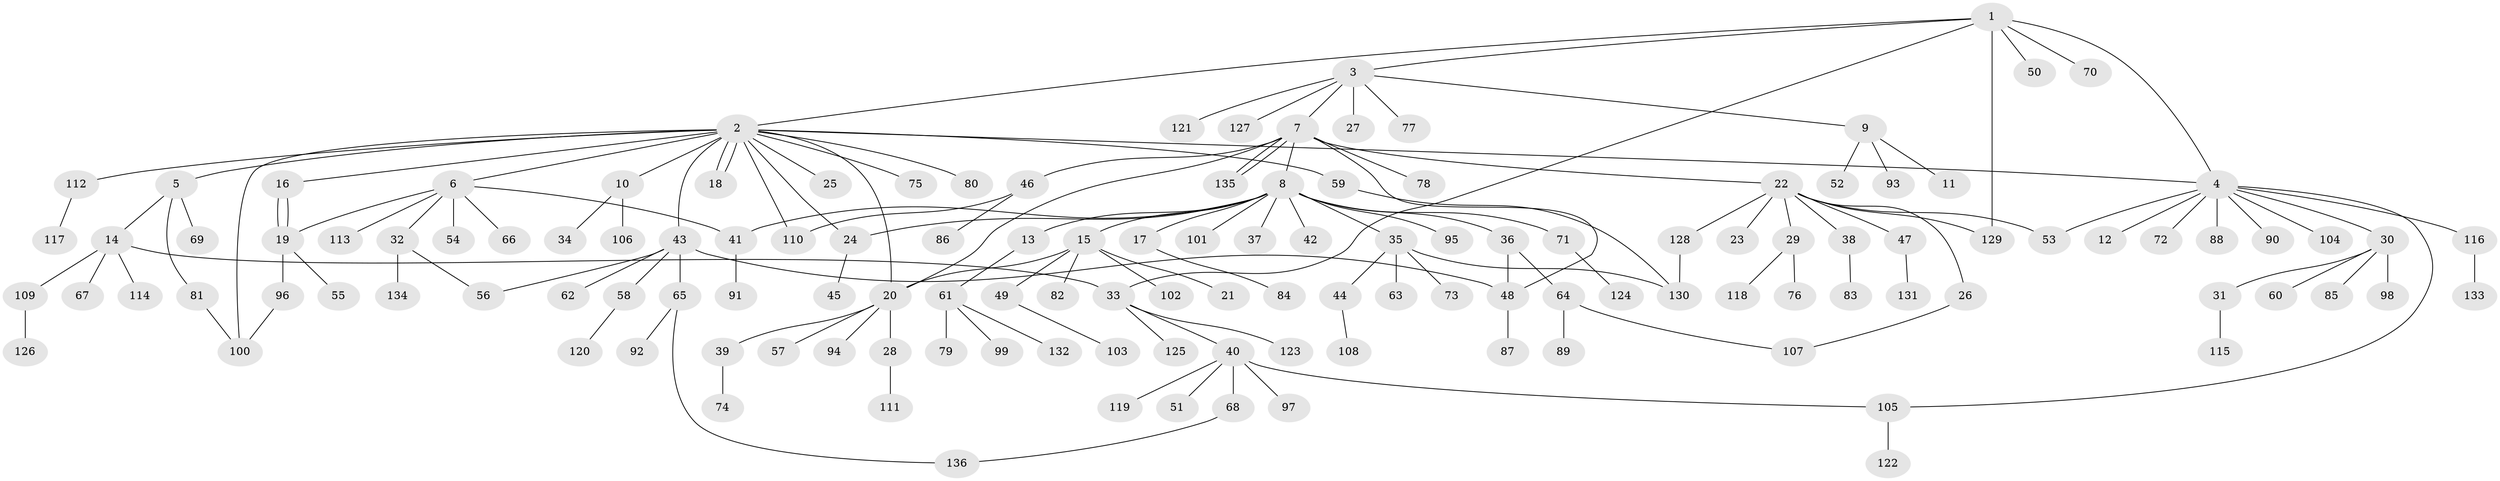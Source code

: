 // coarse degree distribution, {12: 0.009433962264150943, 17: 0.009433962264150943, 10: 0.018867924528301886, 3: 0.09433962264150944, 6: 0.03773584905660377, 14: 0.009433962264150943, 2: 0.20754716981132076, 1: 0.5471698113207547, 4: 0.018867924528301886, 5: 0.03773584905660377, 9: 0.009433962264150943}
// Generated by graph-tools (version 1.1) at 2025/41/03/06/25 10:41:47]
// undirected, 136 vertices, 158 edges
graph export_dot {
graph [start="1"]
  node [color=gray90,style=filled];
  1;
  2;
  3;
  4;
  5;
  6;
  7;
  8;
  9;
  10;
  11;
  12;
  13;
  14;
  15;
  16;
  17;
  18;
  19;
  20;
  21;
  22;
  23;
  24;
  25;
  26;
  27;
  28;
  29;
  30;
  31;
  32;
  33;
  34;
  35;
  36;
  37;
  38;
  39;
  40;
  41;
  42;
  43;
  44;
  45;
  46;
  47;
  48;
  49;
  50;
  51;
  52;
  53;
  54;
  55;
  56;
  57;
  58;
  59;
  60;
  61;
  62;
  63;
  64;
  65;
  66;
  67;
  68;
  69;
  70;
  71;
  72;
  73;
  74;
  75;
  76;
  77;
  78;
  79;
  80;
  81;
  82;
  83;
  84;
  85;
  86;
  87;
  88;
  89;
  90;
  91;
  92;
  93;
  94;
  95;
  96;
  97;
  98;
  99;
  100;
  101;
  102;
  103;
  104;
  105;
  106;
  107;
  108;
  109;
  110;
  111;
  112;
  113;
  114;
  115;
  116;
  117;
  118;
  119;
  120;
  121;
  122;
  123;
  124;
  125;
  126;
  127;
  128;
  129;
  130;
  131;
  132;
  133;
  134;
  135;
  136;
  1 -- 2;
  1 -- 3;
  1 -- 4;
  1 -- 33;
  1 -- 50;
  1 -- 70;
  1 -- 129;
  2 -- 4;
  2 -- 5;
  2 -- 6;
  2 -- 10;
  2 -- 16;
  2 -- 18;
  2 -- 18;
  2 -- 20;
  2 -- 24;
  2 -- 25;
  2 -- 43;
  2 -- 59;
  2 -- 75;
  2 -- 80;
  2 -- 100;
  2 -- 110;
  2 -- 112;
  3 -- 7;
  3 -- 9;
  3 -- 27;
  3 -- 77;
  3 -- 121;
  3 -- 127;
  4 -- 12;
  4 -- 30;
  4 -- 53;
  4 -- 72;
  4 -- 88;
  4 -- 90;
  4 -- 104;
  4 -- 105;
  4 -- 116;
  5 -- 14;
  5 -- 69;
  5 -- 81;
  6 -- 19;
  6 -- 32;
  6 -- 41;
  6 -- 54;
  6 -- 66;
  6 -- 113;
  7 -- 8;
  7 -- 20;
  7 -- 22;
  7 -- 46;
  7 -- 48;
  7 -- 78;
  7 -- 135;
  7 -- 135;
  8 -- 13;
  8 -- 15;
  8 -- 17;
  8 -- 24;
  8 -- 35;
  8 -- 36;
  8 -- 37;
  8 -- 41;
  8 -- 42;
  8 -- 71;
  8 -- 95;
  8 -- 101;
  9 -- 11;
  9 -- 52;
  9 -- 93;
  10 -- 34;
  10 -- 106;
  13 -- 61;
  14 -- 33;
  14 -- 67;
  14 -- 109;
  14 -- 114;
  15 -- 20;
  15 -- 21;
  15 -- 49;
  15 -- 82;
  15 -- 102;
  16 -- 19;
  16 -- 19;
  17 -- 84;
  19 -- 55;
  19 -- 96;
  20 -- 28;
  20 -- 39;
  20 -- 57;
  20 -- 94;
  22 -- 23;
  22 -- 26;
  22 -- 29;
  22 -- 38;
  22 -- 47;
  22 -- 53;
  22 -- 128;
  22 -- 129;
  24 -- 45;
  26 -- 107;
  28 -- 111;
  29 -- 76;
  29 -- 118;
  30 -- 31;
  30 -- 60;
  30 -- 85;
  30 -- 98;
  31 -- 115;
  32 -- 56;
  32 -- 134;
  33 -- 40;
  33 -- 123;
  33 -- 125;
  35 -- 44;
  35 -- 63;
  35 -- 73;
  35 -- 130;
  36 -- 48;
  36 -- 64;
  38 -- 83;
  39 -- 74;
  40 -- 51;
  40 -- 68;
  40 -- 97;
  40 -- 105;
  40 -- 119;
  41 -- 91;
  43 -- 48;
  43 -- 56;
  43 -- 58;
  43 -- 62;
  43 -- 65;
  44 -- 108;
  46 -- 86;
  46 -- 110;
  47 -- 131;
  48 -- 87;
  49 -- 103;
  58 -- 120;
  59 -- 130;
  61 -- 79;
  61 -- 99;
  61 -- 132;
  64 -- 89;
  64 -- 107;
  65 -- 92;
  65 -- 136;
  68 -- 136;
  71 -- 124;
  81 -- 100;
  96 -- 100;
  105 -- 122;
  109 -- 126;
  112 -- 117;
  116 -- 133;
  128 -- 130;
}
